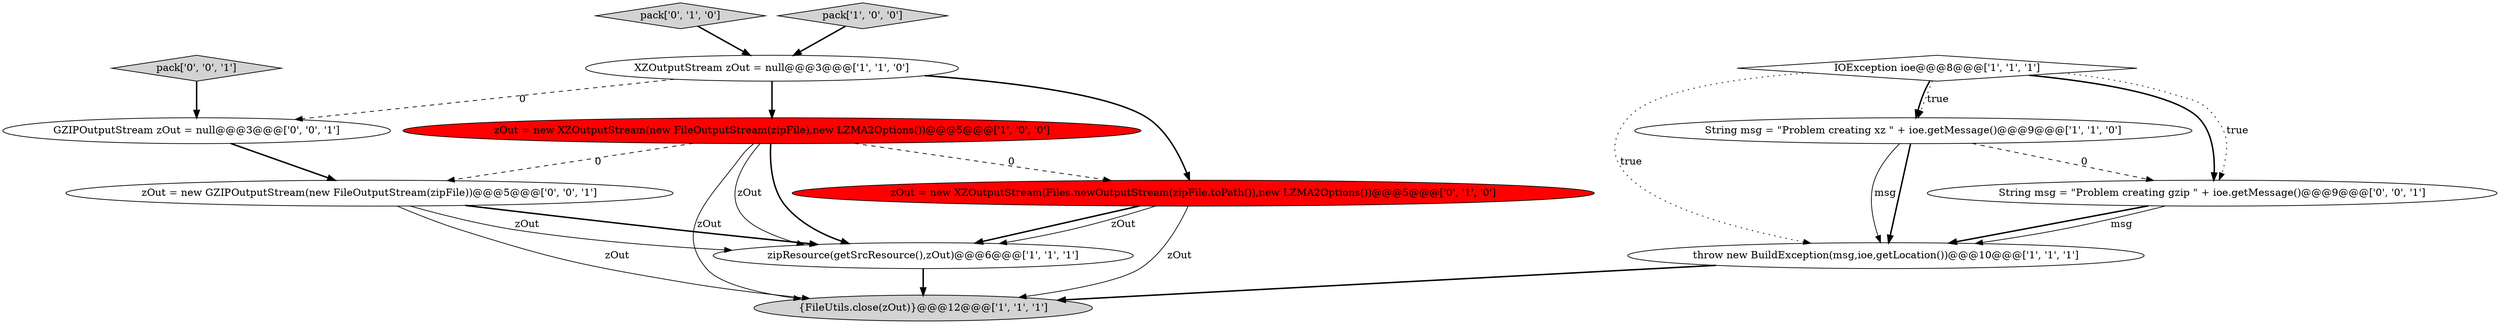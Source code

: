 digraph {
1 [style = filled, label = "{FileUtils.close(zOut)}@@@12@@@['1', '1', '1']", fillcolor = lightgray, shape = ellipse image = "AAA0AAABBB1BBB"];
2 [style = filled, label = "XZOutputStream zOut = null@@@3@@@['1', '1', '0']", fillcolor = white, shape = ellipse image = "AAA0AAABBB1BBB"];
0 [style = filled, label = "zipResource(getSrcResource(),zOut)@@@6@@@['1', '1', '1']", fillcolor = white, shape = ellipse image = "AAA0AAABBB1BBB"];
9 [style = filled, label = "pack['0', '1', '0']", fillcolor = lightgray, shape = diamond image = "AAA0AAABBB2BBB"];
5 [style = filled, label = "pack['1', '0', '0']", fillcolor = lightgray, shape = diamond image = "AAA0AAABBB1BBB"];
10 [style = filled, label = "zOut = new GZIPOutputStream(new FileOutputStream(zipFile))@@@5@@@['0', '0', '1']", fillcolor = white, shape = ellipse image = "AAA0AAABBB3BBB"];
4 [style = filled, label = "zOut = new XZOutputStream(new FileOutputStream(zipFile),new LZMA2Options())@@@5@@@['1', '0', '0']", fillcolor = red, shape = ellipse image = "AAA1AAABBB1BBB"];
7 [style = filled, label = "throw new BuildException(msg,ioe,getLocation())@@@10@@@['1', '1', '1']", fillcolor = white, shape = ellipse image = "AAA0AAABBB1BBB"];
8 [style = filled, label = "zOut = new XZOutputStream(Files.newOutputStream(zipFile.toPath()),new LZMA2Options())@@@5@@@['0', '1', '0']", fillcolor = red, shape = ellipse image = "AAA1AAABBB2BBB"];
12 [style = filled, label = "GZIPOutputStream zOut = null@@@3@@@['0', '0', '1']", fillcolor = white, shape = ellipse image = "AAA0AAABBB3BBB"];
6 [style = filled, label = "String msg = \"Problem creating xz \" + ioe.getMessage()@@@9@@@['1', '1', '0']", fillcolor = white, shape = ellipse image = "AAA0AAABBB1BBB"];
11 [style = filled, label = "pack['0', '0', '1']", fillcolor = lightgray, shape = diamond image = "AAA0AAABBB3BBB"];
3 [style = filled, label = "IOException ioe@@@8@@@['1', '1', '1']", fillcolor = white, shape = diamond image = "AAA0AAABBB1BBB"];
13 [style = filled, label = "String msg = \"Problem creating gzip \" + ioe.getMessage()@@@9@@@['0', '0', '1']", fillcolor = white, shape = ellipse image = "AAA0AAABBB3BBB"];
3->7 [style = dotted, label="true"];
6->7 [style = solid, label="msg"];
7->1 [style = bold, label=""];
9->2 [style = bold, label=""];
10->0 [style = solid, label="zOut"];
10->1 [style = solid, label="zOut"];
3->6 [style = bold, label=""];
11->12 [style = bold, label=""];
4->0 [style = solid, label="zOut"];
3->6 [style = dotted, label="true"];
2->4 [style = bold, label=""];
4->0 [style = bold, label=""];
8->1 [style = solid, label="zOut"];
8->0 [style = bold, label=""];
2->12 [style = dashed, label="0"];
5->2 [style = bold, label=""];
12->10 [style = bold, label=""];
6->13 [style = dashed, label="0"];
13->7 [style = bold, label=""];
0->1 [style = bold, label=""];
13->7 [style = solid, label="msg"];
10->0 [style = bold, label=""];
8->0 [style = solid, label="zOut"];
4->8 [style = dashed, label="0"];
3->13 [style = bold, label=""];
6->7 [style = bold, label=""];
4->10 [style = dashed, label="0"];
4->1 [style = solid, label="zOut"];
3->13 [style = dotted, label="true"];
2->8 [style = bold, label=""];
}
